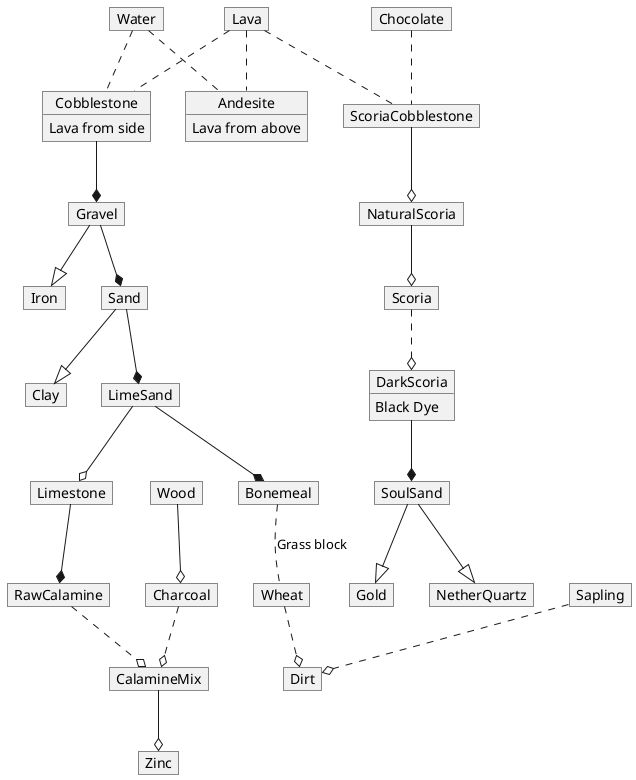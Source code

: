 @startuml
'https://plantuml.com/object-diagram
hide empty attributes
'Objects
' Fluids
object Lava
object Water
object Chocolate

' Blocks
object Cobblestone {
    Lava from side
}
object Andesite {
    Lava from above
}
object ScoriaCobblestone
object NaturalScoria
object Scoria
object DarkScoria {
    Black Dye
}
object Gravel
object Sand
object LimeSand
object Limestone
object Dirt
object SoulSand

' Plants
object Wood
object Sapling
object Wheat
object Bonemeal
object Charcoal

' Minerals
object Iron
object Clay
object NetherQuartz
object Gold
object Zinc

' Misc
object CalamineMix
object RawCalamine

'Arrows

' Blocks from Fluids and other misc interactions
Lava .. Cobblestone
Water .. Cobblestone
Lava .. Andesite
Water .. Andesite
Lava .. ScoriaCobblestone
Chocolate .. ScoriaCobblestone

Bonemeal .. Wheat : Grass block


' Milling --*
Cobblestone --* Gravel
Gravel --* Sand
Sand --* LimeSand
Limestone --* RawCalamine
LimeSand --* Bonemeal
DarkScoria --* SoulSand


' Washing --|>
Gravel --|> Iron
Sand --|> Clay
SoulSand --|> NetherQuartz
SoulSand --|> Gold


' Smelting --o
Wood --o Charcoal
ScoriaCobblestone --o NaturalScoria
NaturalScoria --o Scoria
LimeSand --o Limestone
CalamineMix --o Zinc


' Crafting ..o
Scoria ..o DarkScoria
Charcoal ..o CalamineMix
RawCalamine ..o CalamineMix
Wheat ..o Dirt
Sapling ..o Dirt

@enduml
